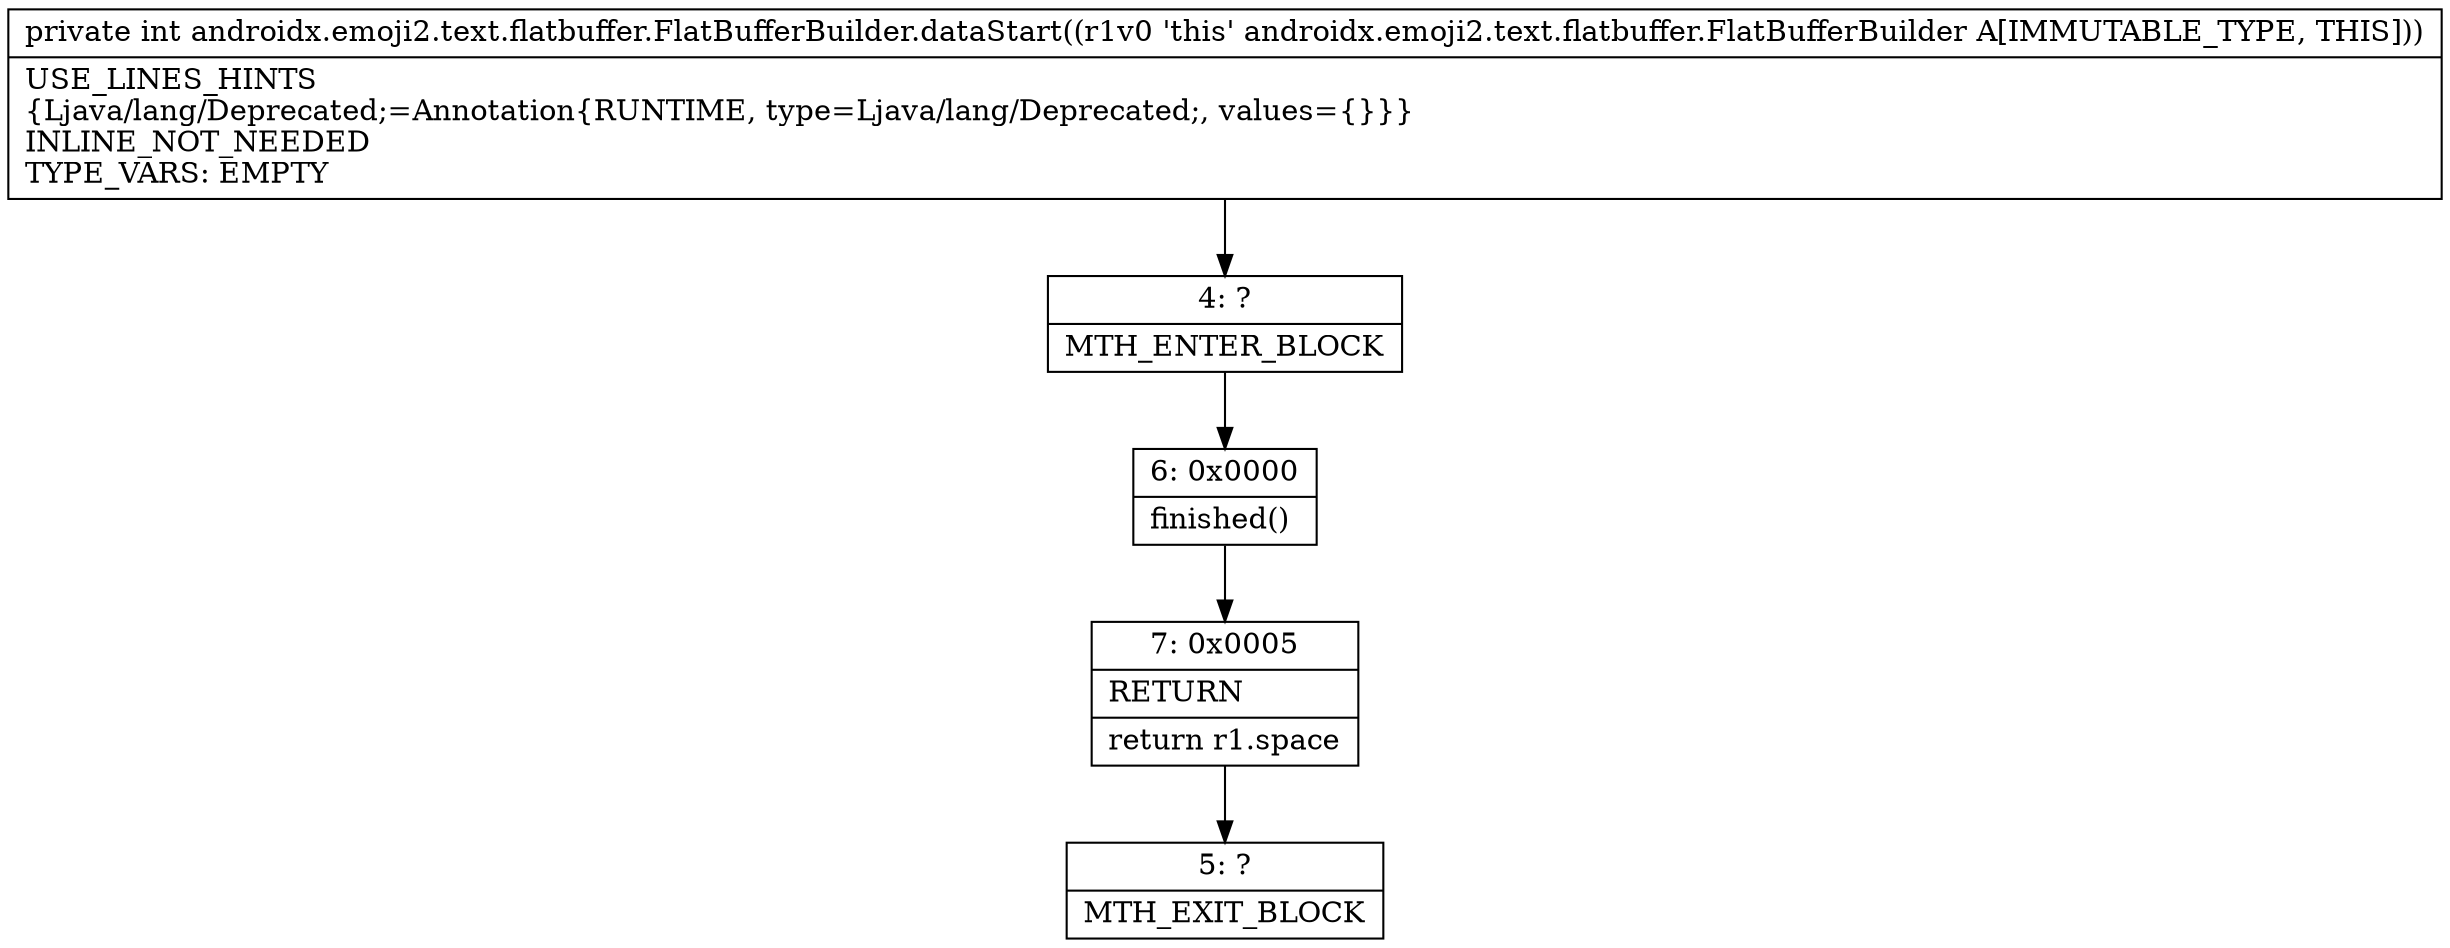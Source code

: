 digraph "CFG forandroidx.emoji2.text.flatbuffer.FlatBufferBuilder.dataStart()I" {
Node_4 [shape=record,label="{4\:\ ?|MTH_ENTER_BLOCK\l}"];
Node_6 [shape=record,label="{6\:\ 0x0000|finished()\l}"];
Node_7 [shape=record,label="{7\:\ 0x0005|RETURN\l|return r1.space\l}"];
Node_5 [shape=record,label="{5\:\ ?|MTH_EXIT_BLOCK\l}"];
MethodNode[shape=record,label="{private int androidx.emoji2.text.flatbuffer.FlatBufferBuilder.dataStart((r1v0 'this' androidx.emoji2.text.flatbuffer.FlatBufferBuilder A[IMMUTABLE_TYPE, THIS]))  | USE_LINES_HINTS\l\{Ljava\/lang\/Deprecated;=Annotation\{RUNTIME, type=Ljava\/lang\/Deprecated;, values=\{\}\}\}\lINLINE_NOT_NEEDED\lTYPE_VARS: EMPTY\l}"];
MethodNode -> Node_4;Node_4 -> Node_6;
Node_6 -> Node_7;
Node_7 -> Node_5;
}

